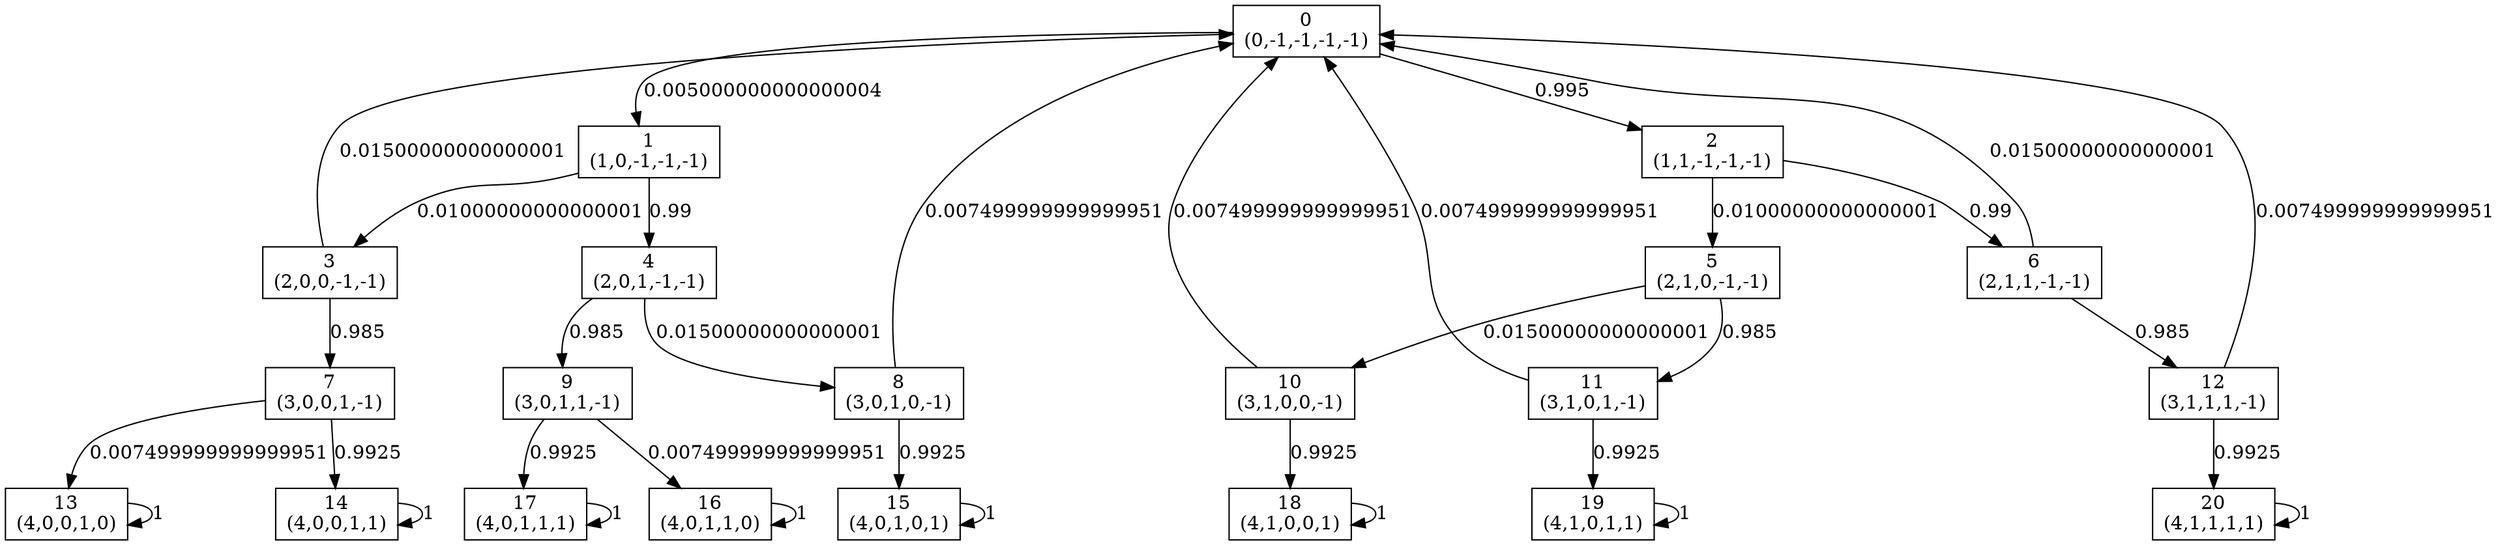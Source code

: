 digraph P {
node [shape=box];
0 -> 1 [ label="0.005000000000000004" ];
0 -> 2 [ label="0.995" ];
1 -> 3 [ label="0.01000000000000001" ];
1 -> 4 [ label="0.99" ];
2 -> 5 [ label="0.01000000000000001" ];
2 -> 6 [ label="0.99" ];
3 -> 0 [ label="0.01500000000000001" ];
3 -> 7 [ label="0.985" ];
4 -> 8 [ label="0.01500000000000001" ];
4 -> 9 [ label="0.985" ];
5 -> 10 [ label="0.01500000000000001" ];
5 -> 11 [ label="0.985" ];
6 -> 0 [ label="0.01500000000000001" ];
6 -> 12 [ label="0.985" ];
7 -> 13 [ label="0.007499999999999951" ];
7 -> 14 [ label="0.9925" ];
8 -> 0 [ label="0.007499999999999951" ];
8 -> 15 [ label="0.9925" ];
9 -> 16 [ label="0.007499999999999951" ];
9 -> 17 [ label="0.9925" ];
10 -> 0 [ label="0.007499999999999951" ];
10 -> 18 [ label="0.9925" ];
11 -> 0 [ label="0.007499999999999951" ];
11 -> 19 [ label="0.9925" ];
12 -> 0 [ label="0.007499999999999951" ];
12 -> 20 [ label="0.9925" ];
13 -> 13 [ label="1" ];
14 -> 14 [ label="1" ];
15 -> 15 [ label="1" ];
16 -> 16 [ label="1" ];
17 -> 17 [ label="1" ];
18 -> 18 [ label="1" ];
19 -> 19 [ label="1" ];
20 -> 20 [ label="1" ];
0 [label="0\n(0,-1,-1,-1,-1)"];
1 [label="1\n(1,0,-1,-1,-1)"];
2 [label="2\n(1,1,-1,-1,-1)"];
3 [label="3\n(2,0,0,-1,-1)"];
4 [label="4\n(2,0,1,-1,-1)"];
5 [label="5\n(2,1,0,-1,-1)"];
6 [label="6\n(2,1,1,-1,-1)"];
7 [label="7\n(3,0,0,1,-1)"];
8 [label="8\n(3,0,1,0,-1)"];
9 [label="9\n(3,0,1,1,-1)"];
10 [label="10\n(3,1,0,0,-1)"];
11 [label="11\n(3,1,0,1,-1)"];
12 [label="12\n(3,1,1,1,-1)"];
13 [label="13\n(4,0,0,1,0)"];
14 [label="14\n(4,0,0,1,1)"];
15 [label="15\n(4,0,1,0,1)"];
16 [label="16\n(4,0,1,1,0)"];
17 [label="17\n(4,0,1,1,1)"];
18 [label="18\n(4,1,0,0,1)"];
19 [label="19\n(4,1,0,1,1)"];
20 [label="20\n(4,1,1,1,1)"];
}
